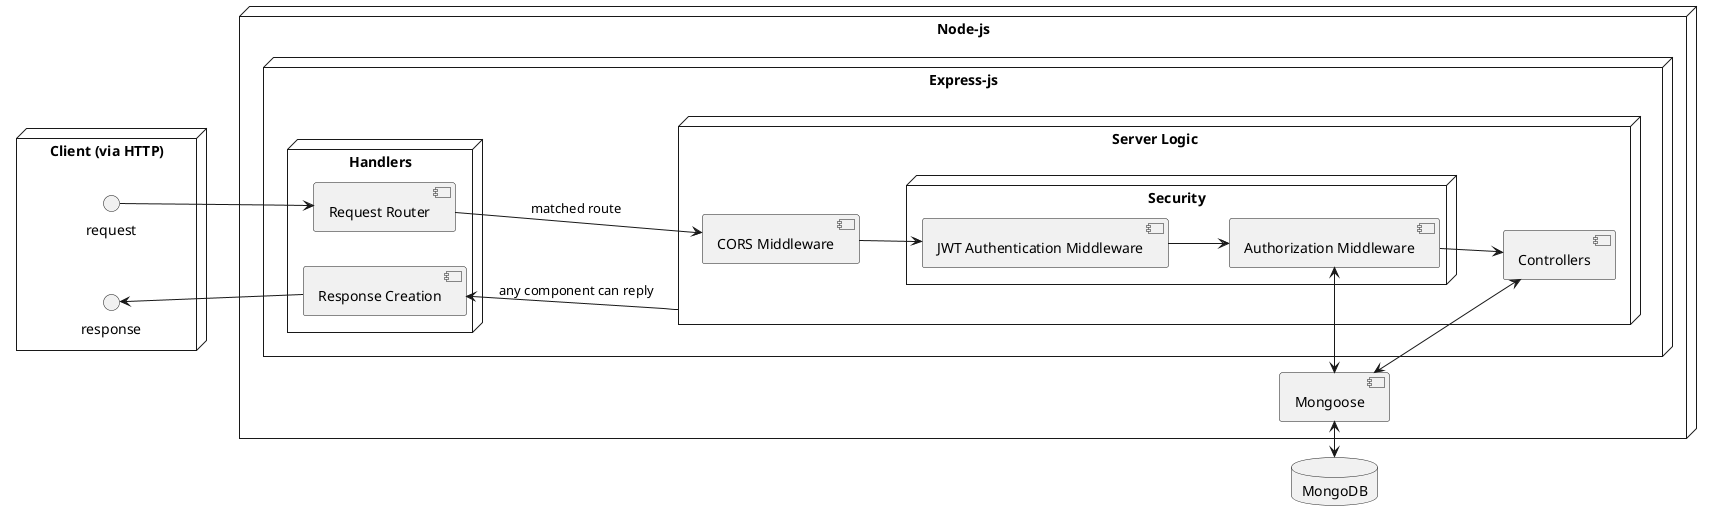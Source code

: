 @startuml
'https://plantuml.com/component-diagram
left to right direction

node "Client (via HTTP)"{
    () request
    () response
}

node "Node-js" {

    node "Express-js" {
        node "Handlers"{
            [Request Router]
            [Response Creation]
        }

        node "Server Logic"{
            [CORS Middleware]

            node "Security"{
              [JWT Authentication Middleware]
              [Authorization Middleware]
            }

            [Controllers]
        }
    }

    [Mongoose]

}


database "MongoDB" {

}

request --> [Request Router]
[Response Creation] --> response
[Request Router] --> [CORS Middleware] : matched route
[Server Logic] -up-> [Response Creation] : any component can reply

[CORS Middleware] --> [JWT Authentication Middleware]
[JWT Authentication Middleware] --> [Authorization Middleware]
[Authorization Middleware] --> [Controllers]
[Authorization Middleware] <-left-> [Mongoose]
[Controllers] <-left-> [Mongoose]
[Mongoose] <-left-> [MongoDB]




@enduml